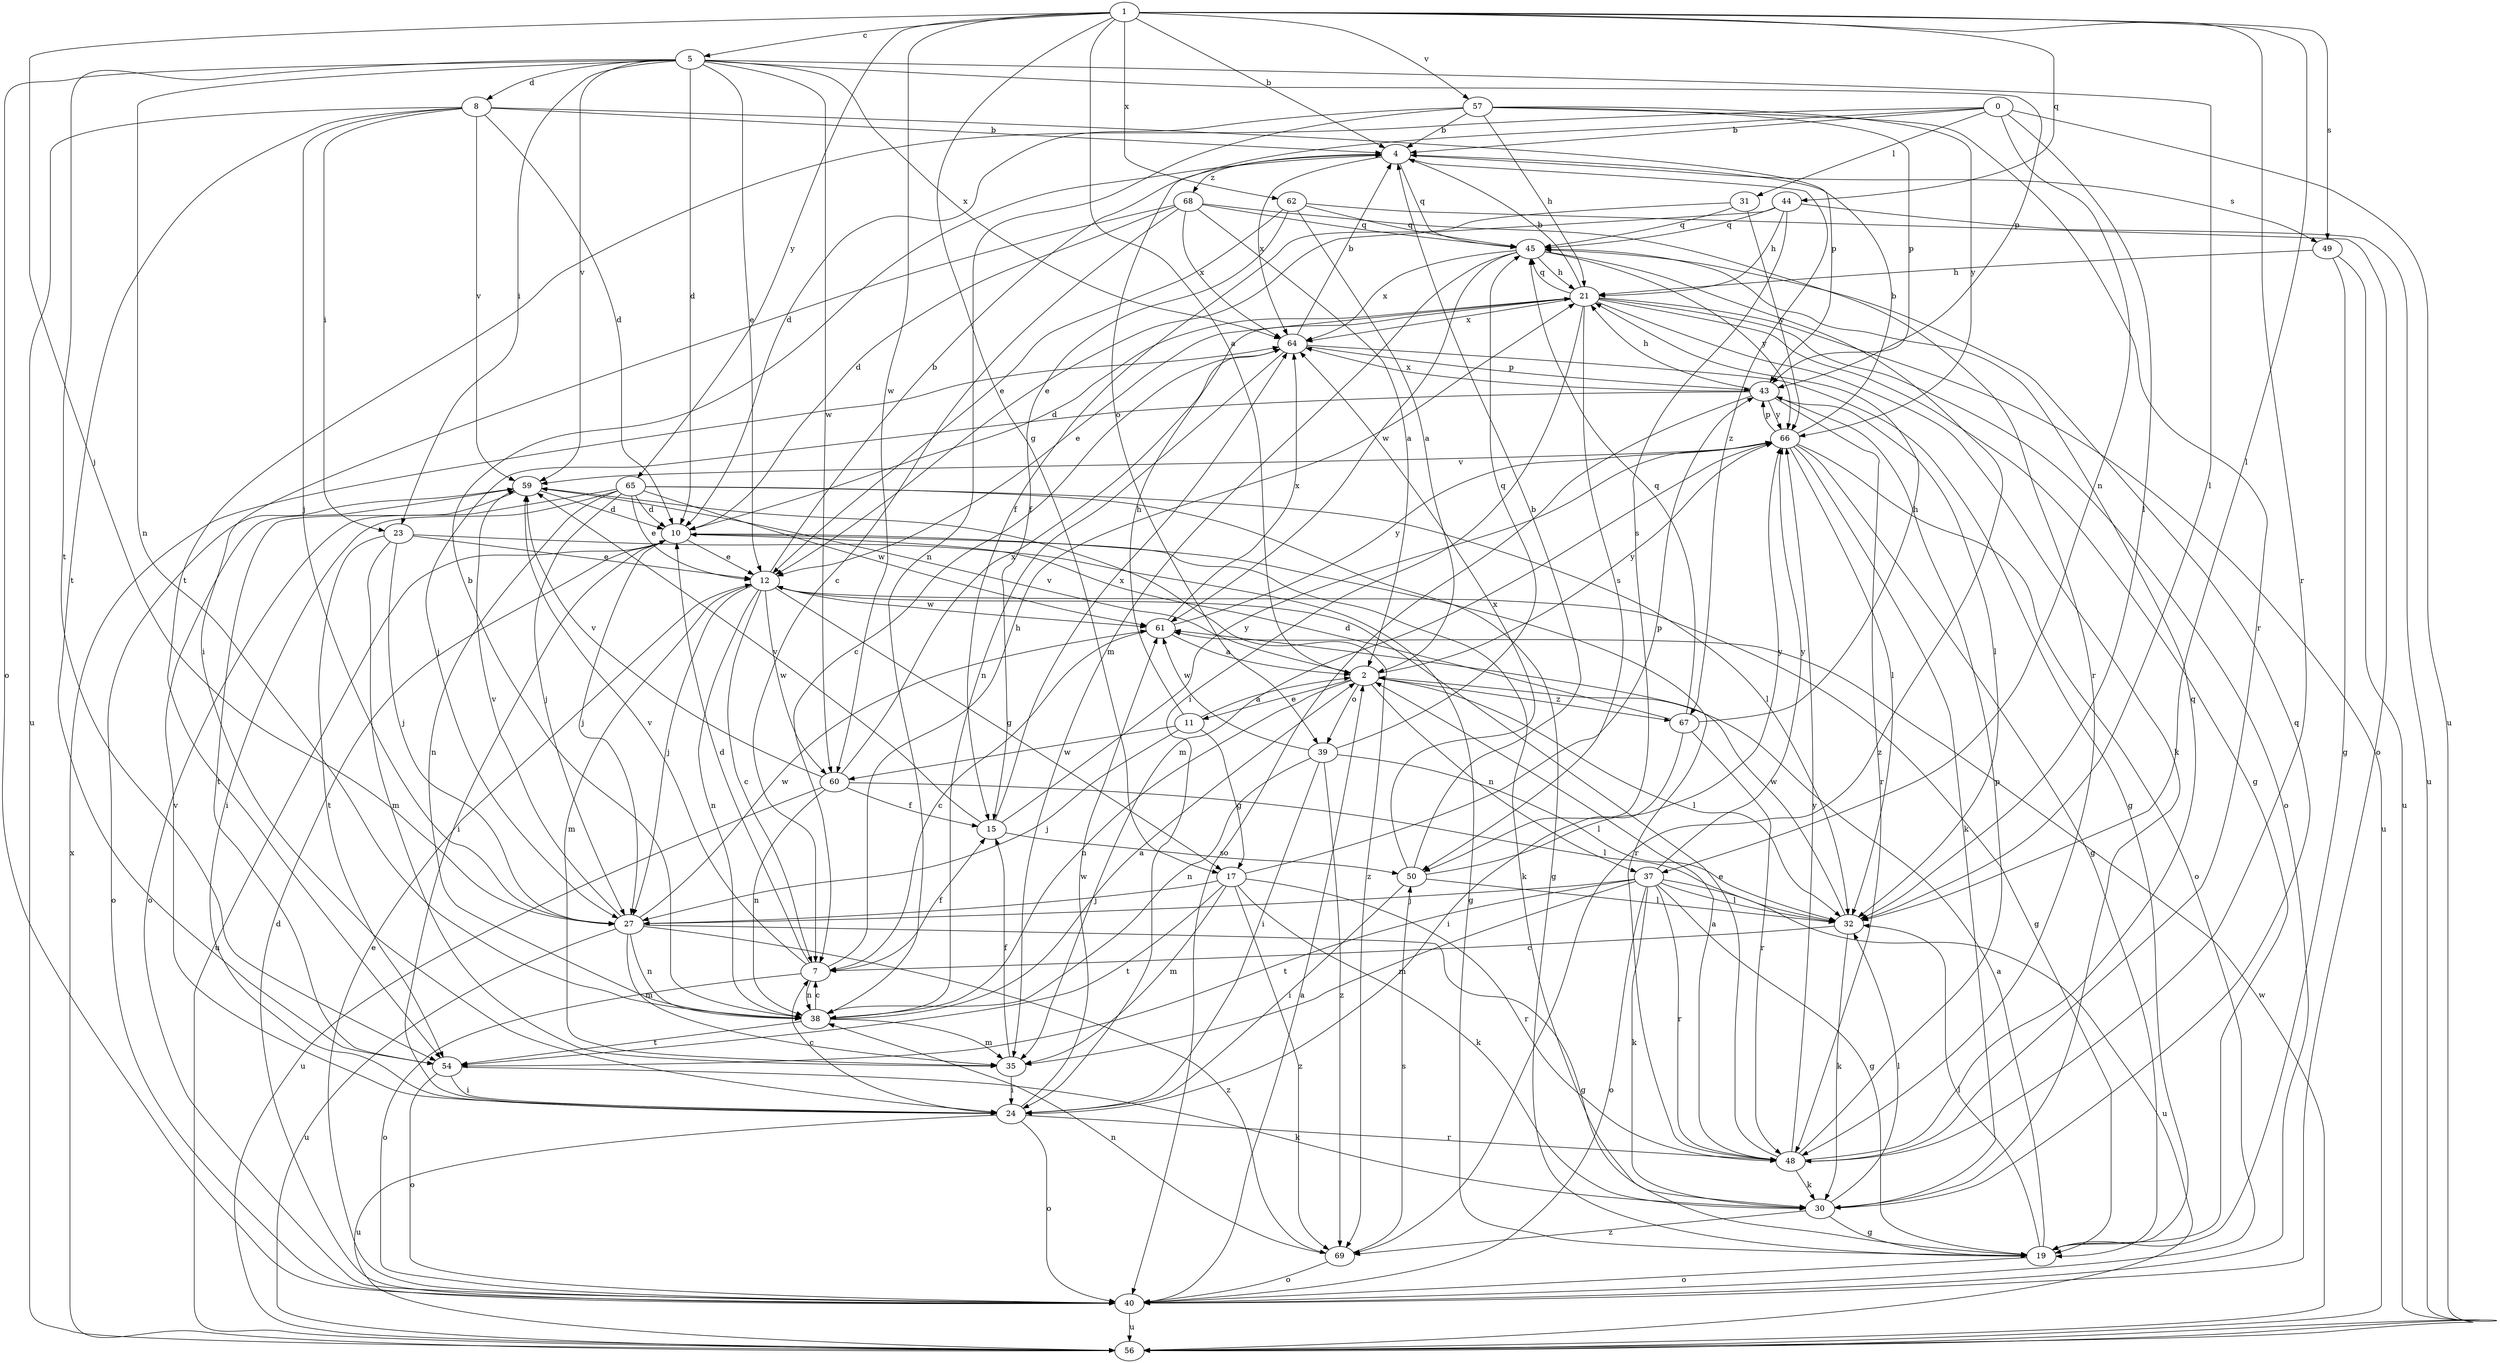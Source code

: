 strict digraph  {
0;
1;
2;
4;
5;
7;
8;
10;
11;
12;
15;
17;
19;
21;
23;
24;
27;
30;
31;
32;
35;
37;
38;
39;
40;
43;
44;
45;
48;
49;
50;
54;
56;
57;
59;
60;
61;
62;
64;
65;
66;
67;
68;
69;
0 -> 4  [label=b];
0 -> 31  [label=l];
0 -> 32  [label=l];
0 -> 37  [label=n];
0 -> 39  [label=o];
0 -> 54  [label=t];
0 -> 56  [label=u];
1 -> 2  [label=a];
1 -> 4  [label=b];
1 -> 5  [label=c];
1 -> 17  [label=g];
1 -> 27  [label=j];
1 -> 32  [label=l];
1 -> 44  [label=q];
1 -> 48  [label=r];
1 -> 49  [label=s];
1 -> 57  [label=v];
1 -> 60  [label=w];
1 -> 62  [label=x];
1 -> 65  [label=y];
2 -> 11  [label=e];
2 -> 32  [label=l];
2 -> 37  [label=n];
2 -> 38  [label=n];
2 -> 39  [label=o];
2 -> 59  [label=v];
2 -> 66  [label=y];
2 -> 67  [label=z];
4 -> 45  [label=q];
4 -> 49  [label=s];
4 -> 64  [label=x];
4 -> 67  [label=z];
4 -> 68  [label=z];
5 -> 8  [label=d];
5 -> 10  [label=d];
5 -> 12  [label=e];
5 -> 23  [label=i];
5 -> 32  [label=l];
5 -> 38  [label=n];
5 -> 40  [label=o];
5 -> 43  [label=p];
5 -> 54  [label=t];
5 -> 59  [label=v];
5 -> 60  [label=w];
5 -> 64  [label=x];
7 -> 10  [label=d];
7 -> 15  [label=f];
7 -> 21  [label=h];
7 -> 38  [label=n];
7 -> 40  [label=o];
7 -> 59  [label=v];
8 -> 4  [label=b];
8 -> 10  [label=d];
8 -> 23  [label=i];
8 -> 27  [label=j];
8 -> 43  [label=p];
8 -> 54  [label=t];
8 -> 56  [label=u];
8 -> 59  [label=v];
10 -> 12  [label=e];
10 -> 24  [label=i];
10 -> 27  [label=j];
10 -> 30  [label=k];
10 -> 48  [label=r];
10 -> 56  [label=u];
11 -> 2  [label=a];
11 -> 17  [label=g];
11 -> 21  [label=h];
11 -> 27  [label=j];
11 -> 60  [label=w];
12 -> 4  [label=b];
12 -> 7  [label=c];
12 -> 17  [label=g];
12 -> 19  [label=g];
12 -> 27  [label=j];
12 -> 35  [label=m];
12 -> 38  [label=n];
12 -> 60  [label=w];
12 -> 61  [label=w];
15 -> 50  [label=s];
15 -> 59  [label=v];
15 -> 64  [label=x];
15 -> 66  [label=y];
17 -> 27  [label=j];
17 -> 30  [label=k];
17 -> 35  [label=m];
17 -> 43  [label=p];
17 -> 48  [label=r];
17 -> 54  [label=t];
17 -> 69  [label=z];
19 -> 2  [label=a];
19 -> 32  [label=l];
19 -> 40  [label=o];
21 -> 4  [label=b];
21 -> 10  [label=d];
21 -> 12  [label=e];
21 -> 19  [label=g];
21 -> 24  [label=i];
21 -> 30  [label=k];
21 -> 40  [label=o];
21 -> 45  [label=q];
21 -> 50  [label=s];
21 -> 56  [label=u];
21 -> 64  [label=x];
23 -> 12  [label=e];
23 -> 19  [label=g];
23 -> 27  [label=j];
23 -> 35  [label=m];
23 -> 54  [label=t];
24 -> 7  [label=c];
24 -> 40  [label=o];
24 -> 48  [label=r];
24 -> 56  [label=u];
24 -> 59  [label=v];
24 -> 61  [label=w];
27 -> 19  [label=g];
27 -> 35  [label=m];
27 -> 38  [label=n];
27 -> 56  [label=u];
27 -> 59  [label=v];
27 -> 61  [label=w];
27 -> 69  [label=z];
30 -> 19  [label=g];
30 -> 32  [label=l];
30 -> 45  [label=q];
30 -> 69  [label=z];
31 -> 15  [label=f];
31 -> 45  [label=q];
31 -> 66  [label=y];
32 -> 7  [label=c];
32 -> 30  [label=k];
32 -> 61  [label=w];
35 -> 15  [label=f];
35 -> 24  [label=i];
37 -> 19  [label=g];
37 -> 27  [label=j];
37 -> 30  [label=k];
37 -> 32  [label=l];
37 -> 35  [label=m];
37 -> 40  [label=o];
37 -> 48  [label=r];
37 -> 54  [label=t];
37 -> 56  [label=u];
37 -> 66  [label=y];
38 -> 2  [label=a];
38 -> 4  [label=b];
38 -> 7  [label=c];
38 -> 35  [label=m];
38 -> 54  [label=t];
39 -> 24  [label=i];
39 -> 32  [label=l];
39 -> 38  [label=n];
39 -> 45  [label=q];
39 -> 61  [label=w];
39 -> 69  [label=z];
40 -> 2  [label=a];
40 -> 10  [label=d];
40 -> 12  [label=e];
40 -> 56  [label=u];
43 -> 21  [label=h];
43 -> 27  [label=j];
43 -> 32  [label=l];
43 -> 40  [label=o];
43 -> 48  [label=r];
43 -> 64  [label=x];
43 -> 66  [label=y];
44 -> 12  [label=e];
44 -> 21  [label=h];
44 -> 45  [label=q];
44 -> 50  [label=s];
44 -> 56  [label=u];
45 -> 21  [label=h];
45 -> 35  [label=m];
45 -> 61  [label=w];
45 -> 64  [label=x];
45 -> 66  [label=y];
45 -> 69  [label=z];
48 -> 2  [label=a];
48 -> 12  [label=e];
48 -> 30  [label=k];
48 -> 43  [label=p];
48 -> 45  [label=q];
48 -> 66  [label=y];
49 -> 19  [label=g];
49 -> 21  [label=h];
49 -> 56  [label=u];
50 -> 4  [label=b];
50 -> 24  [label=i];
50 -> 32  [label=l];
50 -> 64  [label=x];
50 -> 66  [label=y];
54 -> 24  [label=i];
54 -> 30  [label=k];
54 -> 40  [label=o];
56 -> 61  [label=w];
56 -> 64  [label=x];
57 -> 4  [label=b];
57 -> 10  [label=d];
57 -> 21  [label=h];
57 -> 38  [label=n];
57 -> 43  [label=p];
57 -> 48  [label=r];
57 -> 66  [label=y];
59 -> 10  [label=d];
59 -> 40  [label=o];
59 -> 54  [label=t];
59 -> 69  [label=z];
60 -> 15  [label=f];
60 -> 32  [label=l];
60 -> 38  [label=n];
60 -> 56  [label=u];
60 -> 59  [label=v];
60 -> 64  [label=x];
61 -> 2  [label=a];
61 -> 7  [label=c];
61 -> 64  [label=x];
61 -> 66  [label=y];
62 -> 2  [label=a];
62 -> 12  [label=e];
62 -> 15  [label=f];
62 -> 40  [label=o];
62 -> 45  [label=q];
64 -> 4  [label=b];
64 -> 7  [label=c];
64 -> 19  [label=g];
64 -> 38  [label=n];
64 -> 43  [label=p];
65 -> 10  [label=d];
65 -> 12  [label=e];
65 -> 19  [label=g];
65 -> 24  [label=i];
65 -> 27  [label=j];
65 -> 32  [label=l];
65 -> 38  [label=n];
65 -> 40  [label=o];
65 -> 61  [label=w];
66 -> 4  [label=b];
66 -> 19  [label=g];
66 -> 30  [label=k];
66 -> 32  [label=l];
66 -> 35  [label=m];
66 -> 40  [label=o];
66 -> 43  [label=p];
66 -> 59  [label=v];
67 -> 10  [label=d];
67 -> 21  [label=h];
67 -> 24  [label=i];
67 -> 45  [label=q];
67 -> 48  [label=r];
68 -> 2  [label=a];
68 -> 7  [label=c];
68 -> 10  [label=d];
68 -> 24  [label=i];
68 -> 45  [label=q];
68 -> 48  [label=r];
68 -> 64  [label=x];
69 -> 38  [label=n];
69 -> 40  [label=o];
69 -> 50  [label=s];
}
